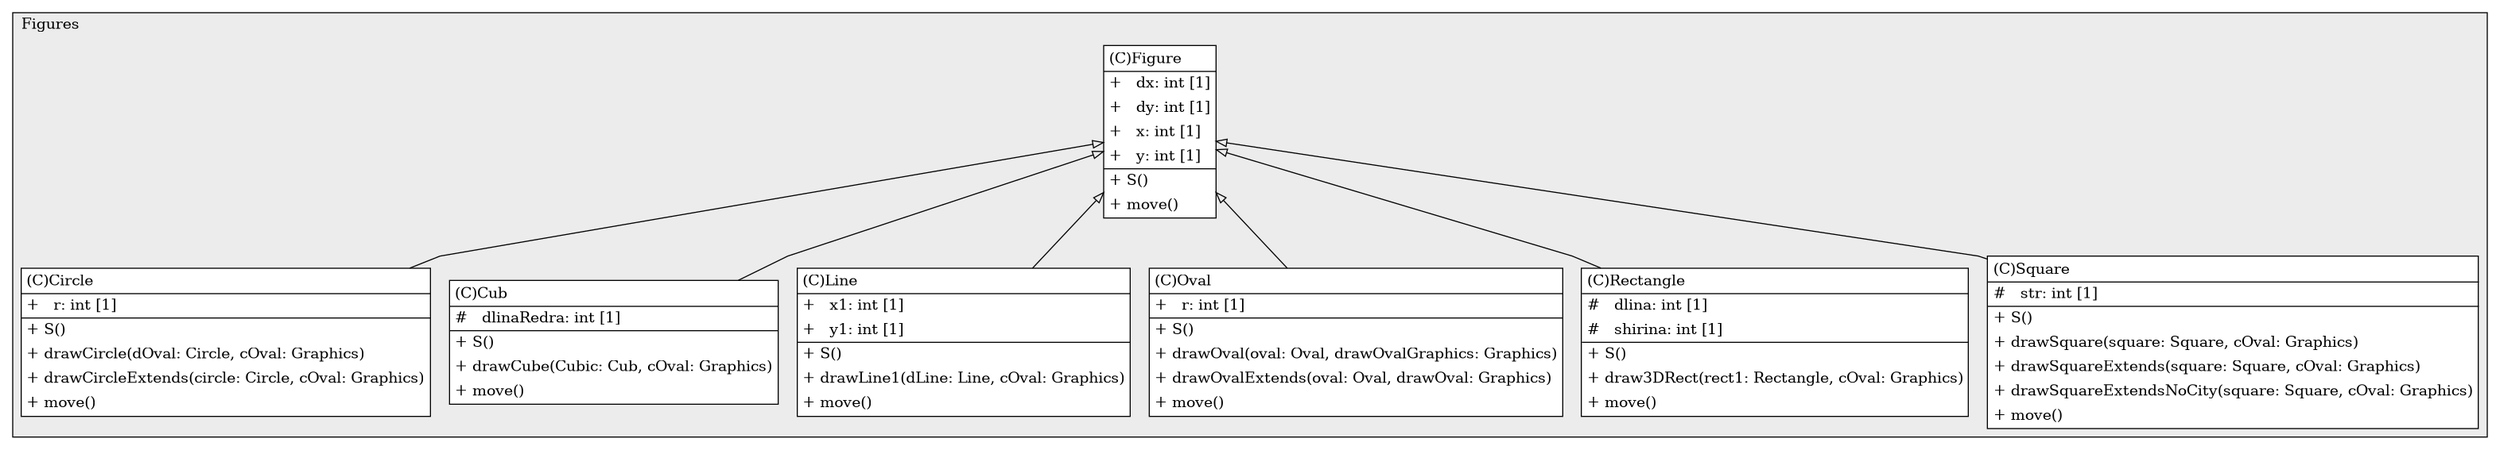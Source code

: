 @startuml

/' diagram meta data start
config=StructureConfiguration;
{
  "projectClassification": {
    "searchMode": "OpenProject", // OpenProject, AllProjects
    "includedProjects": "",
    "pathEndKeywords": "*.impl",
    "isClientPath": "",
    "isClientName": "",
    "isTestPath": "",
    "isTestName": "",
    "isMappingPath": "",
    "isMappingName": "",
    "isDataAccessPath": "",
    "isDataAccessName": "",
    "isDataStructurePath": "",
    "isDataStructureName": "",
    "isInterfaceStructuresPath": "",
    "isInterfaceStructuresName": "",
    "isEntryPointPath": "",
    "isEntryPointName": "",
    "treatFinalFieldsAsMandatory": false
  },
  "graphRestriction": {
    "classPackageExcludeFilter": "",
    "classPackageIncludeFilter": "",
    "classNameExcludeFilter": "",
    "classNameIncludeFilter": "",
    "methodNameExcludeFilter": "",
    "methodNameIncludeFilter": "",
    "removeByInheritance": "", // inheritance/annotation based filtering is done in a second step
    "removeByAnnotation": "",
    "removeByClassPackage": "", // cleanup the graph after inheritance/annotation based filtering is done
    "removeByClassName": "",
    "cutMappings": false,
    "cutEnum": true,
    "cutTests": true,
    "cutClient": true,
    "cutDataAccess": false,
    "cutInterfaceStructures": false,
    "cutDataStructures": false,
    "cutGetterAndSetter": true,
    "cutConstructors": true
  },
  "graphTraversal": {
    "forwardDepth": 6,
    "backwardDepth": 6,
    "classPackageExcludeFilter": "",
    "classPackageIncludeFilter": "",
    "classNameExcludeFilter": "",
    "classNameIncludeFilter": "",
    "methodNameExcludeFilter": "",
    "methodNameIncludeFilter": "",
    "hideMappings": false,
    "hideDataStructures": false,
    "hidePrivateMethods": true,
    "hideInterfaceCalls": true, // indirection: implementation -> interface (is hidden) -> implementation
    "onlyShowApplicationEntryPoints": false, // root node is included
    "useMethodCallsForStructureDiagram": "ForwardOnly" // ForwardOnly, BothDirections, No
  },
  "details": {
    "aggregation": "GroupByClass", // ByClass, GroupByClass, None
    "showClassGenericTypes": true,
    "showMethods": true,
    "showMethodParameterNames": true,
    "showMethodParameterTypes": true,
    "showMethodReturnType": true,
    "showPackageLevels": 2,
    "showDetailedClassStructure": true
  },
  "rootClass": "Figures.Cub",
  "extensionCallbackMethod": "" // qualified.class.name#methodName - signature: public static String method(String)
}
diagram meta data end '/



digraph g {
    rankdir="TB"
    splines=polyline
    

'nodes 
subgraph cluster_805530095 { 
   	label=Figures
	labeljust=l
	fillcolor="#ececec"
	style=filled
   
   Circle805530095[
	label=<<TABLE BORDER="1" CELLBORDER="0" CELLPADDING="4" CELLSPACING="0">
<TR><TD ALIGN="LEFT" >(C)Circle</TD></TR>
<HR/>
<TR><TD ALIGN="LEFT" >+   r: int [1]</TD></TR>
<HR/>
<TR><TD ALIGN="LEFT" >+ S()</TD></TR>
<TR><TD ALIGN="LEFT" >+ drawCircle(dOval: Circle, cOval: Graphics)</TD></TR>
<TR><TD ALIGN="LEFT" >+ drawCircleExtends(circle: Circle, cOval: Graphics)</TD></TR>
<TR><TD ALIGN="LEFT" >+ move()</TD></TR>
</TABLE>>
	style=filled
	margin=0
	shape=plaintext
	fillcolor="#FFFFFF"
];

Cub805530095[
	label=<<TABLE BORDER="1" CELLBORDER="0" CELLPADDING="4" CELLSPACING="0">
<TR><TD ALIGN="LEFT" >(C)Cub</TD></TR>
<HR/>
<TR><TD ALIGN="LEFT" >#   dlinaRedra: int [1]</TD></TR>
<HR/>
<TR><TD ALIGN="LEFT" >+ S()</TD></TR>
<TR><TD ALIGN="LEFT" >+ drawCube(Cubic: Cub, cOval: Graphics)</TD></TR>
<TR><TD ALIGN="LEFT" >+ move()</TD></TR>
</TABLE>>
	style=filled
	margin=0
	shape=plaintext
	fillcolor="#FFFFFF"
];

Figure805530095[
	label=<<TABLE BORDER="1" CELLBORDER="0" CELLPADDING="4" CELLSPACING="0">
<TR><TD ALIGN="LEFT" >(C)Figure</TD></TR>
<HR/>
<TR><TD ALIGN="LEFT" >+   dx: int [1]</TD></TR>
<TR><TD ALIGN="LEFT" >+   dy: int [1]</TD></TR>
<TR><TD ALIGN="LEFT" >+   x: int [1]</TD></TR>
<TR><TD ALIGN="LEFT" >+   y: int [1]</TD></TR>
<HR/>
<TR><TD ALIGN="LEFT" >+ S()</TD></TR>
<TR><TD ALIGN="LEFT" >+ move()</TD></TR>
</TABLE>>
	style=filled
	margin=0
	shape=plaintext
	fillcolor="#FFFFFF"
];

Line805530095[
	label=<<TABLE BORDER="1" CELLBORDER="0" CELLPADDING="4" CELLSPACING="0">
<TR><TD ALIGN="LEFT" >(C)Line</TD></TR>
<HR/>
<TR><TD ALIGN="LEFT" >+   x1: int [1]</TD></TR>
<TR><TD ALIGN="LEFT" >+   y1: int [1]</TD></TR>
<HR/>
<TR><TD ALIGN="LEFT" >+ S()</TD></TR>
<TR><TD ALIGN="LEFT" >+ drawLine1(dLine: Line, cOval: Graphics)</TD></TR>
<TR><TD ALIGN="LEFT" >+ move()</TD></TR>
</TABLE>>
	style=filled
	margin=0
	shape=plaintext
	fillcolor="#FFFFFF"
];

Oval805530095[
	label=<<TABLE BORDER="1" CELLBORDER="0" CELLPADDING="4" CELLSPACING="0">
<TR><TD ALIGN="LEFT" >(C)Oval</TD></TR>
<HR/>
<TR><TD ALIGN="LEFT" >+   r: int [1]</TD></TR>
<HR/>
<TR><TD ALIGN="LEFT" >+ S()</TD></TR>
<TR><TD ALIGN="LEFT" >+ drawOval(oval: Oval, drawOvalGraphics: Graphics)</TD></TR>
<TR><TD ALIGN="LEFT" >+ drawOvalExtends(oval: Oval, drawOval: Graphics)</TD></TR>
<TR><TD ALIGN="LEFT" >+ move()</TD></TR>
</TABLE>>
	style=filled
	margin=0
	shape=plaintext
	fillcolor="#FFFFFF"
];

Rectangle805530095[
	label=<<TABLE BORDER="1" CELLBORDER="0" CELLPADDING="4" CELLSPACING="0">
<TR><TD ALIGN="LEFT" >(C)Rectangle</TD></TR>
<HR/>
<TR><TD ALIGN="LEFT" >#   dlina: int [1]</TD></TR>
<TR><TD ALIGN="LEFT" >#   shirina: int [1]</TD></TR>
<HR/>
<TR><TD ALIGN="LEFT" >+ S()</TD></TR>
<TR><TD ALIGN="LEFT" >+ draw3DRect(rect1: Rectangle, cOval: Graphics)</TD></TR>
<TR><TD ALIGN="LEFT" >+ move()</TD></TR>
</TABLE>>
	style=filled
	margin=0
	shape=plaintext
	fillcolor="#FFFFFF"
];

Square805530095[
	label=<<TABLE BORDER="1" CELLBORDER="0" CELLPADDING="4" CELLSPACING="0">
<TR><TD ALIGN="LEFT" >(C)Square</TD></TR>
<HR/>
<TR><TD ALIGN="LEFT" >#   str: int [1]</TD></TR>
<HR/>
<TR><TD ALIGN="LEFT" >+ S()</TD></TR>
<TR><TD ALIGN="LEFT" >+ drawSquare(square: Square, cOval: Graphics)</TD></TR>
<TR><TD ALIGN="LEFT" >+ drawSquareExtends(square: Square, cOval: Graphics)</TD></TR>
<TR><TD ALIGN="LEFT" >+ drawSquareExtendsNoCity(square: Square, cOval: Graphics)</TD></TR>
<TR><TD ALIGN="LEFT" >+ move()</TD></TR>
</TABLE>>
	style=filled
	margin=0
	shape=plaintext
	fillcolor="#FFFFFF"
];
} 

'edges    
Figure805530095 -> Circle805530095[arrowhead=none, arrowtail=empty, dir=both];
Figure805530095 -> Cub805530095[arrowhead=none, arrowtail=empty, dir=both];
Figure805530095 -> Line805530095[arrowhead=none, arrowtail=empty, dir=both];
Figure805530095 -> Oval805530095[arrowhead=none, arrowtail=empty, dir=both];
Figure805530095 -> Rectangle805530095[arrowhead=none, arrowtail=empty, dir=both];
Figure805530095 -> Square805530095[arrowhead=none, arrowtail=empty, dir=both];
    
}
@enduml